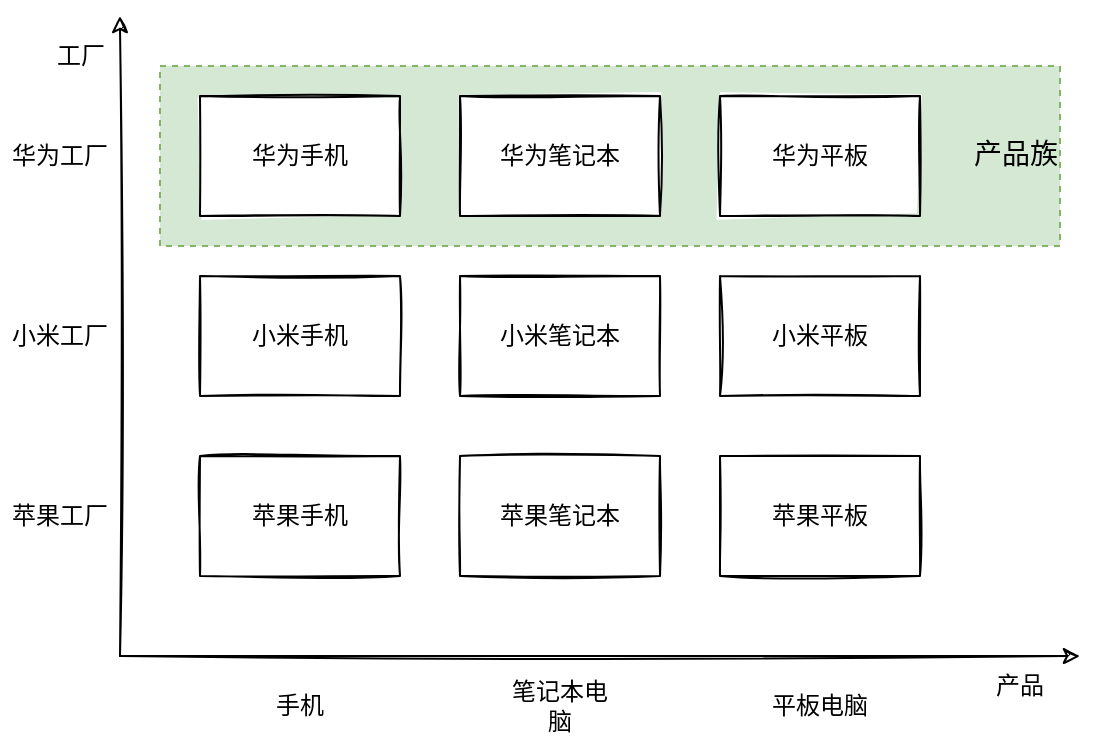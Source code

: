 <mxfile version="20.0.1" type="github">
  <diagram id="xxRskF_nQaVxz5jvN3B7" name="第 1 页">
    <mxGraphModel dx="926" dy="514" grid="1" gridSize="10" guides="1" tooltips="1" connect="1" arrows="1" fold="1" page="1" pageScale="1" pageWidth="827" pageHeight="1169" math="0" shadow="0">
      <root>
        <mxCell id="0" />
        <mxCell id="1" parent="0" />
        <mxCell id="CqERFTOop2w7uc4qEyYv-27" value="产品族" style="rounded=0;html=1;sketch=0;fontFamily=Comic Sans MS;fontSize=14;shadow=0;fillColor=#d5e8d4;dashed=1;strokeColor=#82b366;align=right;" vertex="1" parent="1">
          <mxGeometry x="220" y="185" width="450" height="90" as="geometry" />
        </mxCell>
        <mxCell id="CqERFTOop2w7uc4qEyYv-1" value="" style="endArrow=classic;html=1;rounded=0;sketch=1;" edge="1" parent="1">
          <mxGeometry width="50" height="50" relative="1" as="geometry">
            <mxPoint x="200" y="480" as="sourcePoint" />
            <mxPoint x="200" y="160" as="targetPoint" />
          </mxGeometry>
        </mxCell>
        <mxCell id="CqERFTOop2w7uc4qEyYv-2" value="" style="endArrow=classic;html=1;rounded=0;sketch=1;" edge="1" parent="1">
          <mxGeometry width="50" height="50" relative="1" as="geometry">
            <mxPoint x="200" y="480" as="sourcePoint" />
            <mxPoint x="680" y="480" as="targetPoint" />
          </mxGeometry>
        </mxCell>
        <mxCell id="CqERFTOop2w7uc4qEyYv-4" value="工厂" style="text;html=1;align=center;verticalAlign=middle;resizable=0;points=[];autosize=1;strokeColor=none;fillColor=none;sketch=1;" vertex="1" parent="1">
          <mxGeometry x="160" y="170" width="40" height="20" as="geometry" />
        </mxCell>
        <mxCell id="CqERFTOop2w7uc4qEyYv-5" value="产品" style="text;html=1;strokeColor=none;fillColor=none;align=center;verticalAlign=middle;whiteSpace=wrap;rounded=0;sketch=1;" vertex="1" parent="1">
          <mxGeometry x="620" y="480" width="60" height="30" as="geometry" />
        </mxCell>
        <mxCell id="CqERFTOop2w7uc4qEyYv-11" value="华为手机" style="rounded=0;whiteSpace=wrap;html=1;sketch=1;" vertex="1" parent="1">
          <mxGeometry x="240" y="200" width="100" height="60" as="geometry" />
        </mxCell>
        <mxCell id="CqERFTOop2w7uc4qEyYv-12" value="小米手机" style="rounded=0;whiteSpace=wrap;html=1;sketch=1;" vertex="1" parent="1">
          <mxGeometry x="240" y="290" width="100" height="60" as="geometry" />
        </mxCell>
        <mxCell id="CqERFTOop2w7uc4qEyYv-13" value="苹果手机" style="rounded=0;whiteSpace=wrap;html=1;sketch=1;" vertex="1" parent="1">
          <mxGeometry x="240" y="380" width="100" height="60" as="geometry" />
        </mxCell>
        <mxCell id="CqERFTOop2w7uc4qEyYv-14" value="华为笔记本" style="rounded=0;whiteSpace=wrap;html=1;sketch=1;" vertex="1" parent="1">
          <mxGeometry x="370" y="200" width="100" height="60" as="geometry" />
        </mxCell>
        <mxCell id="CqERFTOop2w7uc4qEyYv-15" value="小米笔记本" style="rounded=0;whiteSpace=wrap;html=1;sketch=1;" vertex="1" parent="1">
          <mxGeometry x="370" y="290" width="100" height="60" as="geometry" />
        </mxCell>
        <mxCell id="CqERFTOop2w7uc4qEyYv-16" value="苹果笔记本" style="rounded=0;whiteSpace=wrap;html=1;sketch=1;" vertex="1" parent="1">
          <mxGeometry x="370" y="380" width="100" height="60" as="geometry" />
        </mxCell>
        <mxCell id="CqERFTOop2w7uc4qEyYv-17" value="华为平板" style="rounded=0;whiteSpace=wrap;html=1;sketch=1;" vertex="1" parent="1">
          <mxGeometry x="500" y="200" width="100" height="60" as="geometry" />
        </mxCell>
        <mxCell id="CqERFTOop2w7uc4qEyYv-18" value="小米平板" style="rounded=0;whiteSpace=wrap;html=1;sketch=1;" vertex="1" parent="1">
          <mxGeometry x="500" y="290" width="100" height="60" as="geometry" />
        </mxCell>
        <mxCell id="CqERFTOop2w7uc4qEyYv-19" value="苹果平板" style="rounded=0;whiteSpace=wrap;html=1;sketch=1;" vertex="1" parent="1">
          <mxGeometry x="500" y="380" width="100" height="60" as="geometry" />
        </mxCell>
        <mxCell id="CqERFTOop2w7uc4qEyYv-20" value="华为工厂" style="text;html=1;strokeColor=none;fillColor=none;align=center;verticalAlign=middle;whiteSpace=wrap;rounded=0;sketch=1;" vertex="1" parent="1">
          <mxGeometry x="140" y="215" width="60" height="30" as="geometry" />
        </mxCell>
        <mxCell id="CqERFTOop2w7uc4qEyYv-21" value="小米工厂" style="text;html=1;strokeColor=none;fillColor=none;align=center;verticalAlign=middle;whiteSpace=wrap;rounded=0;sketch=1;" vertex="1" parent="1">
          <mxGeometry x="140" y="305" width="60" height="30" as="geometry" />
        </mxCell>
        <mxCell id="CqERFTOop2w7uc4qEyYv-22" value="苹果工厂" style="text;html=1;strokeColor=none;fillColor=none;align=center;verticalAlign=middle;whiteSpace=wrap;rounded=0;sketch=1;" vertex="1" parent="1">
          <mxGeometry x="140" y="395" width="60" height="30" as="geometry" />
        </mxCell>
        <mxCell id="CqERFTOop2w7uc4qEyYv-23" value="手机" style="text;html=1;strokeColor=none;fillColor=none;align=center;verticalAlign=middle;whiteSpace=wrap;rounded=0;sketch=1;" vertex="1" parent="1">
          <mxGeometry x="260" y="490" width="60" height="30" as="geometry" />
        </mxCell>
        <mxCell id="CqERFTOop2w7uc4qEyYv-25" value="笔记本电脑" style="text;html=1;strokeColor=none;fillColor=none;align=center;verticalAlign=middle;whiteSpace=wrap;rounded=0;sketch=1;" vertex="1" parent="1">
          <mxGeometry x="390" y="490" width="60" height="30" as="geometry" />
        </mxCell>
        <mxCell id="CqERFTOop2w7uc4qEyYv-26" value="平板电脑" style="text;html=1;strokeColor=none;fillColor=none;align=center;verticalAlign=middle;whiteSpace=wrap;rounded=0;sketch=1;" vertex="1" parent="1">
          <mxGeometry x="520" y="490" width="60" height="30" as="geometry" />
        </mxCell>
      </root>
    </mxGraphModel>
  </diagram>
</mxfile>
